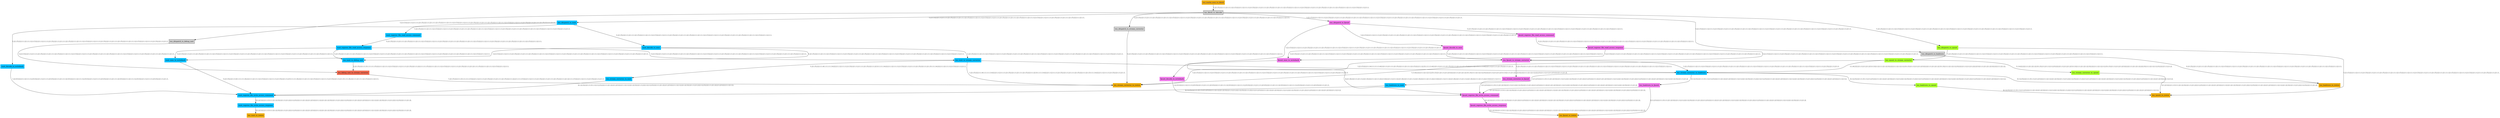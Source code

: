 
// Authors : Piyush P. Soni & Aswin Jith

// for fill colours:
// http://www.graphviz.org/doc/info/colors.html

digraph {

// for any node between start and end
node [    fill=cornflowerblue,
		fontcolor=black,
		shape=box,//diamond,
		style=filled];

// for start node
//cpu
teu_icache_mux_to_ifetch [   color=darkgoldenrod2,
				fontcolor=navy,
				label=teu_icache_mux_to_ifetch,
				shape=box];

teu_icache_mux_to_ifetch -> teu_ifetch_to_idecode [label= "1,2,1,5,2,2,1,1,2,1,1,1,2,1,5,2,2,1,1,2,1,1,1,2,1,5,2,2,1,1,2,1,1,1,2,1,5,2,2,1,1,2,1,1,1,2,1,5,2,2,1,1,2,1,1,1,2,1,5,2,2,1,1,2,1,1,1,2,1,5,2,2,1,1,2,1,1,1,2,1,5,2,2,1,1,2,1,1,1,2,1,5,2,2,1,1,2,1,1,"]

teu_ifetch_to_idecode -> teu_idispatch_to_stream_corrector [label= "1,2,1,5,2,2,1,1,2,1,1,1,2,1,5,2,2,1,1,2,1,1,1,2,1,5,2,2,1,1,2,1,1,1,2,1,5,2,2,1,1,2,1,1,1,2,1,5,2,2,1,1,2,1,1,1,2,1,5,2,2,1,1,2,1,1,1,2,1,5,2,2,1,1,2,1,1,1,2,1,5,2,2,1,1,2,1,1,1,2,1,5,2,2,1,1,2,1,1,"]
teu_ifetch_to_idecode -> teu_idispatch_to_debug_unit [label= "1,2,1,5,2,2,1,1,2,1,1,1,2,1,5,2,2,1,1,2,1,1,1,2,1,5,2,2,1,1,2,1,1,1,2,1,5,2,2,1,1,2,1,1,1,2,1,5,2,2,1,1,2,1,1,1,2,1,5,2,2,1,1,2,1,1,1,2,1,5,2,2,1,1,2,1,1,1,2,1,5,2,2,1,1,2,1,1,1,2,1,5,2,2,1,1,2,1,1,"]
teu_ifetch_to_idecode -> teu_idispatch_to_loadstore [label= "1,2,1,5,2,2,1,1,2,1,1,1,2,1,5,2,2,1,1,2,1,1,1,2,1,5,2,2,1,1,2,1,1,1,2,1,5,2,2,1,1,2,1,1,1,2,1,5,2,2,1,1,2,1,1,1,2,1,5,2,2,1,1,2,1,1,1,2,1,5,2,2,1,1,2,1,1,1,2,1,5,2,2,1,1,2,1,1,1,2,1,5,2,2,1,1,2,1,1,"]

node [    fill=white,	
		color=deepskyblue
		fontcolor=black,
		shape=box,//diamond,
		style=filled];

//iunit
teu_ifetch_to_idecode -> teu_idispatch_to_iunit [label= "1,2,1,5,2,2,1,1,2,1,1,1,2,1,5,2,2,1,1,2,1,1,1,2,1,5,2,2,1,1,2,1,1,1,2,1,5,2,2,1,1,2,1,1,1,2,1,5,2,2,1,1,2,1,1,1,2,1,5,2,2,1,1,2,1,1,1,2,1,5,2,2,1,1,2,1,1,1,2,1,5,2,2,1,1,2,1,1,1,2,1,5,2,2,1,1,2,1,1,"]
teu_idispatch_to_iunit -> iunit_decode_to_exec [label= "1,2,1,5,2,2,1,1,2,1,1,1,2,1,5,2,2,1,1,2,1,1,1,2,1,5,2,2,1,1,2,1,1,1,2,1,5,2,2,1,1,2,1,1,1,2,1,5,2,2,1,1,2,1,1,1,2,1,5,2,2,1,1,2,1,1,1,2,1,5,2,2,1,1,2,1,1,1,2,1,5,2,2,1,1,2,1,1,1,2,1,5,2,2,1,1,2,1,1,"]
teu_idispatch_to_iunit -> iunit_decode_to_writeback [label= "1,2,1,5,2,2,1,1,2,1,1,1,2,1,5,2,2,1,1,2,1,1,1,2,1,5,2,2,1,1,2,1,1,1,2,1,5,2,2,1,1,2,1,1,1,2,1,5,2,2,1,1,2,1,1,1,2,1,5,2,2,1,1,2,1,1,1,2,1,5,2,2,1,1,2,1,1,1,2,1,5,2,2,1,1,2,1,1,1,2,1,5,2,2,1,1,2,1,1,"]
teu_idispatch_to_iunit -> iunit_register_file_read_access_command [label= "1,2,1,5,2,2,1,1,2,1,1,1,2,1,5,2,2,1,1,2,1,1,1,2,1,5,2,2,1,1,2,1,1,1,2,1,5,2,2,1,1,2,1,1,1,2,1,5,2,2,1,1,2,1,1,1,2,1,5,2,2,1,1,2,1,1,1,2,1,5,2,2,1,1,2,1,1,1,2,1,5,2,2,1,1,2,1,1,1,2,1,5,2,2,1,1,2,1,1,"]

iunit_decode_to_exec -> iunit_exec_to_writeback [label= "1,2,1,5,2,2,1,1,2,1,1,1,2,1,5,2,2,1,1,2,1,1,1,2,1,5,2,2,1,1,2,1,1,1,2,1,5,2,2,1,1,2,1,1,1,2,1,5,2,2,1,1,2,1,1,1,2,1,5,2,2,1,1,2,1,1,1,2,1,5,2,2,1,1,2,1,1,1,2,1,5,2,2,1,1,2,1,1,1,2,1,5,2,2,1,1,2,1,1,"]
iunit_decode_to_exec -> teu_iunit_to_debug_unit [label= "1,2,1,5,2,2,1,1,2,1,1,1,2,1,5,2,2,1,1,2,1,1,1,2,1,5,2,2,1,1,2,1,1,1,2,1,5,2,2,1,1,2,1,1,1,2,1,5,2,2,1,1,2,1,1,1,2,1,5,2,2,1,1,2,1,1,1,2,1,5,2,2,1,1,2,1,1,1,2,1,5,2,2,1,1,2,1,1,1,2,1,5,2,2,1,1,2,1,1,"]
iunit_decode_to_exec -> teu_iunit_to_stream_corrector [label= "1,2,1,5,2,2,1,1,2,1,1,1,2,1,5,2,2,1,1,2,1,1,1,2,1,5,2,2,1,1,2,1,1,1,2,1,5,2,2,1,1,2,1,1,1,2,1,5,2,2,1,1,2,1,1,1,2,1,5,2,2,1,1,2,1,1,1,2,1,5,2,2,1,1,2,1,1,1,2,1,5,2,2,1,1,2,1,1,1,2,1,5,2,2,1,1,2,1,1,"]

iunit_register_file_read_access_response -> iunit_exec_to_writeback [label= "1,2,1,5,2,2,1,1,2,1,1,1,2,1,5,2,2,1,1,2,1,1,1,2,1,5,2,2,1,1,2,1,1,1,2,1,5,2,2,1,1,2,1,1,1,2,1,5,2,2,1,1,2,1,1,1,2,1,5,2,2,1,1,2,1,1,1,2,1,5,2,2,1,1,2,1,1,1,2,1,5,2,2,1,1,2,1,1,1,2,1,5,2,2,1,1,2,1,1,"]
iunit_register_file_read_access_command -> iunit_register_file_read_access_response [label= "1,2,1,5,2,2,1,1,2,1,1,1,2,1,5,2,2,1,1,2,1,1,1,2,1,5,2,2,1,1,2,1,1,1,2,1,5,2,2,1,1,2,1,1,1,2,1,5,2,2,1,1,2,1,1,1,2,1,5,2,2,1,1,2,1,1,1,2,1,5,2,2,1,1,2,1,1,1,2,1,5,2,2,1,1,2,1,1,1,2,1,5,2,2,1,1,2,1,1,"]

teu_iunit_to_stream_corrector -> teu_stream_corrector_to_iunit [label= "1,2,1,5,2,2,1,1,4,1,1,1,1,1,4,2,2,1,1,2,1,1,1,2,1,5,2,2,1,1,2,1,1,1,2,1,5,2,2,1,1,2,3,1,1,1,1,4,2,2,1,1,2,1,1,1,2,1,5,2,2,1,1,2,1,1,1,2,1,5,2,2,1,1,2,1,3,1,1,1,4,2,2,1,1,2,1,1,1,2,1,5,2,2,1,1,2,1,1,"]
teu_iunit_to_stream_corrector -> teu_stream_corrector_to_loadstore [label= "1,2,1,5,2,2,1,1,4,1,1,1,1,1,4,2,2,1,1,2,1,1,1,2,1,5,2,2,1,1,2,1,1,1,2,1,5,2,2,1,1,2,3,1,1,1,1,4,2,2,1,1,2,1,1,1,2,1,5,2,2,1,1,2,1,1,1,2,1,5,2,2,1,1,2,1,3,1,1,1,4,2,2,1,1,2,1,1,1,2,1,5,2,2,1,1,2,1,1,"]

teu_stream_corrector_to_loadstore -> teu_loadstore_to_iunit [label= "2,1,2,3,2,2,1,1,3,1,1,2,1,2,3,2,2,1,1,2,1,2,2,1,2,3,2,2,1,1,2,1,2,2,1,2,3,2,2,1,1,2,2,1,2,1,2,3,2,2,1,1,2,1,2,2,1,2,3,2,2,1,1,2,1,2,2,1,2,3,2,2,1,1,2,1,2,2,1,2,3,2,2,1,1,2,1,2,2,1,2,3,2,2,1,1,2,1,2,"]
teu_loadstore_to_iunit -> iunit_register_file_write_access_command [label= "2,1,2,3,2,2,1,1,3,1,1,2,1,2,3,2,2,1,1,2,1,2,2,1,2,3,2,2,1,1,2,1,2,2,1,2,3,2,2,1,1,2,2,1,2,1,2,3,2,2,1,1,2,1,2,2,1,2,3,2,2,1,1,2,1,2,2,1,2,3,2,2,1,1,2,1,2,2,1,2,3,2,2,1,1,2,1,2,2,1,2,3,2,2,1,1,2,1,2,"]

teu_stream_corrector_to_iunit -> iunit_register_file_write_access_command [label= "2,1,2,3,2,2,1,1,3,1,1,2,1,2,3,2,2,1,1,2,1,2,2,1,2,3,2,2,1,1,2,1,2,2,1,2,3,2,2,1,1,2,2,1,2,1,2,3,2,2,1,1,2,1,2,2,1,2,3,2,2,1,1,2,1,2,2,1,2,3,2,2,1,1,2,1,2,2,1,2,3,2,2,1,1,2,1,2,2,1,2,3,2,2,1,1,2,1,2,"]
iunit_register_file_write_access_command -> iunit_register_file_write_access_response [label= "2,1,2,3,2,2,1,1,3,1,1,2,1,2,3,2,2,1,1,2,1,2,2,1,2,3,2,2,1,1,2,1,2,2,1,2,3,2,2,1,1,2,2,1,2,1,2,3,2,2,1,1,2,1,2,2,1,2,3,2,2,1,1,2,1,2,2,1,2,3,2,2,1,1,2,1,2,2,1,2,3,2,2,1,1,2,1,2,2,1,2,3,2,2,1,1,2,1,2,"]
iunit_decode_to_writeback -> iunit_register_file_write_access_command [label= "1,2,3,3,2,2,1,1,2,1,1,1,2,3,3,2,2,1,1,2,1,1,1,2,3,3,2,2,1,1,2,1,1,1,2,3,3,2,2,1,1,2,1,1,1,2,3,3,2,2,1,1,2,1,1,1,2,3,3,2,2,1,1,2,1,1,1,2,3,3,2,2,1,1,2,1,1,1,2,3,3,2,2,1,1,2,1,1,1,2,3,3,2,2,1,1,2,1,1,"]

iunit_exec_to_writeback -> iunit_register_file_write_access_command [label= "1,2,1,5,2,2,1,1,4,1,1,1,1,1,4,2,2,1,1,2,1,1,1,2,1,5,2,2,1,1,2,1,1,1,2,1,5,2,2,1,1,2,3,1,1,1,1,4,2,2,1,1,2,1,1,1,2,1,5,2,2,1,1,2,1,1,1,2,1,5,2,2,1,1,2,1,3,1,1,1,4,2,2,1,1,2,1,1,1,2,1,5,2,2,1,1,2,1,1,"]
iunit_register_file_read_access_response -> teu_iunit_to_stream_corrector [label= "1,2,1,5,2,2,1,1,2,1,1,1,2,1,5,2,2,1,1,2,1,1,1,2,1,5,2,2,1,1,2,1,1,1,2,1,5,2,2,1,1,2,1,1,1,2,1,5,2,2,1,1,2,1,1,1,2,1,5,2,2,1,1,2,1,1,1,2,1,5,2,2,1,1,2,1,1,1,2,1,5,2,2,1,1,2,1,1,1,2,1,5,2,2,1,1,2,1,1,"]
iunit_register_file_read_access_response -> teu_iunit_to_debug_unit [label= "1,2,1,5,2,2,1,1,2,1,1,1,2,1,5,2,2,1,1,2,1,1,1,2,1,5,2,2,1,1,2,1,1,1,2,1,5,2,2,1,1,2,1,1,1,2,1,5,2,2,1,1,2,1,1,1,2,1,5,2,2,1,1,2,1,1,1,2,1,5,2,2,1,1,2,1,1,1,2,1,5,2,2,1,1,2,1,1,1,2,1,5,2,2,1,1,2,1,1,"]


node [    fill=white,	
		color=orchid2
		fontcolor=black,
		shape=box,//diamond,
		style=filled];

// fpunit
teu_ifetch_to_idecode -> teu_idispatch_to_fpunit [label= "1,2,1,5,2,2,1,1,2,1,1,1,2,1,5,2,2,1,1,2,1,1,1,2,1,5,2,2,1,1,2,1,1,1,2,1,5,2,2,1,1,2,1,1,1,2,1,5,2,2,1,1,2,1,1,1,2,1,5,2,2,1,1,2,1,1,1,2,1,5,2,2,1,1,2,1,1,1,2,1,5,2,2,1,1,2,1,1,1,2,1,5,2,2,1,1,2,1,1,"]

teu_idispatch_to_fpunit -> fpunit_decode_to_exec [label= "1,2,1,5,2,2,1,1,2,1,1,1,2,1,5,2,2,1,1,2,1,1,1,2,1,5,2,2,1,1,2,1,1,1,2,1,5,2,2,1,1,2,1,1,1,2,1,5,2,2,1,1,2,1,1,1,2,1,5,2,2,1,1,2,1,1,1,2,1,5,2,2,1,1,2,1,1,1,2,1,5,2,2,1,1,2,1,1,1,2,1,5,2,2,1,1,2,1,1,"]
teu_idispatch_to_fpunit -> fpunit_decode_to_writeback [label= "1,2,1,5,2,2,1,1,2,1,1,1,2,1,5,2,2,1,1,2,1,1,1,2,1,5,2,2,1,1,2,1,1,1,2,1,5,2,2,1,1,2,1,1,1,2,1,5,2,2,1,1,2,1,1,1,2,1,5,2,2,1,1,2,1,1,1,2,1,5,2,2,1,1,2,1,1,1,2,1,5,2,2,1,1,2,1,1,1,2,1,5,2,2,1,1,2,1,1,"]
teu_idispatch_to_fpunit -> fpunit_register_file_read_access_command [label= "1,2,1,5,2,2,1,1,2,1,1,1,2,1,5,2,2,1,1,2,1,1,1,2,1,5,2,2,1,1,2,1,1,1,2,1,5,2,2,1,1,2,1,1,1,2,1,5,2,2,1,1,2,1,1,1,2,1,5,2,2,1,1,2,1,1,1,2,1,5,2,2,1,1,2,1,1,1,2,1,5,2,2,1,1,2,1,1,1,2,1,5,2,2,1,1,2,1,1,"]

fpunit_decode_to_exec -> fpunit_exec_to_writeback [label= "1,2,1,5,2,2,1,1,2,1,1,1,2,1,5,2,2,1,1,2,1,1,1,2,1,5,2,2,1,1,2,1,1,1,2,1,5,2,2,1,1,2,1,1,1,2,1,5,2,2,1,1,2,1,1,1,2,1,5,2,2,1,1,2,1,1,1,2,1,5,2,2,1,1,2,1,1,1,2,1,5,2,2,1,1,2,1,1,1,2,1,5,2,2,1,1,2,1,1,"]
fpunit_decode_to_exec -> teu_fpunit_to_stream_corrector [label= "1,2,1,5,2,2,1,1,2,1,1,1,2,1,5,2,2,1,1,2,1,1,1,2,1,5,2,2,1,1,2,1,1,1,2,1,5,2,2,1,1,2,1,1,1,2,1,5,2,2,1,1,2,1,1,1,2,1,5,2,2,1,1,2,1,1,1,2,1,5,2,2,1,1,2,1,1,1,2,1,5,2,2,1,1,2,1,1,1,2,1,5,2,2,1,1,2,1,1,"]

fpunit_register_file_read_access_response -> fpunit_exec_to_writeback [label= "1,2,1,5,2,2,1,1,2,1,1,1,2,1,5,2,2,1,1,2,1,1,1,2,1,5,2,2,1,1,2,1,1,1,2,1,5,2,2,1,1,2,1,1,1,2,1,5,2,2,1,1,2,1,1,1,2,1,5,2,2,1,1,2,1,1,1,2,1,5,2,2,1,1,2,1,1,1,2,1,5,2,2,1,1,2,1,1,1,2,1,5,2,2,1,1,2,1,1,"]
fpunit_register_file_read_access_command -> fpunit_register_file_read_access_response [label= "1,2,1,5,2,2,1,1,2,1,1,1,2,1,5,2,2,1,1,2,1,1,1,2,1,5,2,2,1,1,2,1,1,1,2,1,5,2,2,1,1,2,1,1,1,2,1,5,2,2,1,1,2,1,1,1,2,1,5,2,2,1,1,2,1,1,1,2,1,5,2,2,1,1,2,1,1,1,2,1,5,2,2,1,1,2,1,1,1,2,1,5,2,2,1,1,2,1,1,"]

teu_fpunit_to_stream_corrector -> teu_stream_corrector_to_fpunit [label= "1,2,1,5,2,2,1,1,2,1,1,1,2,1,5,2,2,1,1,2,1,1,1,2,1,5,2,2,1,1,2,1,1,1,2,1,5,2,2,1,1,2,1,1,1,2,1,5,2,2,1,1,2,1,1,1,2,1,5,2,2,1,1,2,1,1,1,2,1,5,2,2,1,1,2,1,1,1,2,1,5,2,2,1,1,2,1,1,1,2,1,5,2,2,1,1,2,1,1,"]
teu_fpunit_to_stream_corrector -> teu_stream_corrector_to_loadstore [label= "1,2,1,5,2,2,1,1,2,1,1,1,2,1,5,2,2,1,1,2,1,1,1,2,1,5,2,2,1,1,2,1,1,1,2,1,5,2,2,1,1,2,1,1,1,2,1,5,2,2,1,1,2,1,1,1,2,1,5,2,2,1,1,2,1,1,1,2,1,5,2,2,1,1,2,1,1,1,2,1,5,2,2,1,1,2,1,1,1,2,1,5,2,2,1,1,2,1,1,"]

teu_stream_corrector_to_loadstore -> teu_loadstore_to_fpunit [label= "2,1,2,3,2,2,1,1,3,1,1,2,1,2,3,2,2,1,1,2,1,2,2,1,2,3,2,2,1,1,2,1,2,2,1,2,3,2,2,1,1,2,2,1,2,1,2,3,2,2,1,1,2,1,2,2,1,2,3,2,2,1,1,2,1,2,2,1,2,3,2,2,1,1,2,1,2,2,1,2,3,2,2,1,1,2,1,2,2,1,2,3,2,2,1,1,2,1,2,"]
teu_loadstore_to_fpunit -> fpunit_register_file_write_access_command [label= "2,1,2,3,2,2,1,1,3,1,1,2,1,2,3,2,2,1,1,2,1,2,2,1,2,3,2,2,1,1,2,1,2,2,1,2,3,2,2,1,1,2,2,1,2,1,2,3,2,2,1,1,2,1,2,2,1,2,3,2,2,1,1,2,1,2,2,1,2,3,2,2,1,1,2,1,2,2,1,2,3,2,2,1,1,2,1,2,2,1,2,3,2,2,1,1,2,1,2,"]

teu_stream_corrector_to_fpunit -> fpunit_register_file_write_access_command [label= "2,1,2,3,2,2,1,1,3,1,1,2,1,2,3,2,2,1,1,2,1,2,2,1,2,3,2,2,1,1,2,1,2,2,1,2,3,2,2,1,1,2,2,1,2,1,2,3,2,2,1,1,2,1,2,2,1,2,3,2,2,1,1,2,1,2,2,1,2,3,2,2,1,1,2,1,2,2,1,2,3,2,2,1,1,2,1,2,2,1,2,3,2,2,1,1,2,1,2,"]
fpunit_register_file_write_access_command -> fpunit_register_file_write_access_response [label= "2,1,2,3,2,2,1,1,3,1,1,2,1,2,3,2,2,1,1,2,1,2,2,1,2,3,2,2,1,1,2,1,2,2,1,2,3,2,2,1,1,2,2,1,2,1,2,3,2,2,1,1,2,1,2,2,1,2,3,2,2,1,1,2,1,2,2,1,2,3,2,2,1,1,2,1,2,2,1,2,3,2,2,1,1,2,1,2,2,1,2,3,2,2,1,1,2,1,2,"]
fpunit_decode_to_writeback -> fpunit_register_file_write_access_command [label= "1,2,3,3,2,2,1,1,2,1,1,1,2,3,3,2,2,1,1,2,1,1,1,2,3,3,2,2,1,1,2,1,1,1,2,3,3,2,2,1,1,2,1,1,1,2,3,3,2,2,1,1,2,1,1,1,2,3,3,2,2,1,1,2,1,1,1,2,3,3,2,2,1,1,2,1,1,1,2,3,3,2,2,1,1,2,1,1,1,2,3,3,2,2,1,1,2,1,1,"]

fpunit_exec_to_writeback -> fpunit_register_file_write_access_command [label= "2,2,1,4,2,2,1,1,2,1,1,2,2,1,4,2,2,1,1,2,1,1,2,2,1,4,2,2,1,1,2,1,1,2,2,1,4,2,2,1,1,2,1,1,2,2,1,4,2,2,1,1,2,1,1,2,2,1,4,2,2,1,1,2,1,1,2,2,1,4,2,2,1,1,2,1,1,2,2,1,4,2,2,1,1,2,1,1,2,2,1,4,2,2,1,1,2,1,1,"]
fpunit_register_file_read_access_response -> teu_fpunit_to_stream_corrector [label= "1,2,1,5,2,2,1,1,2,1,1,1,2,1,5,2,2,1,1,2,1,1,1,2,1,5,2,2,1,1,2,1,1,1,2,1,5,2,2,1,1,2,1,1,1,2,1,5,2,2,1,1,2,1,1,1,2,1,5,2,2,1,1,2,1,1,1,2,1,5,2,2,1,1,2,1,1,1,2,1,5,2,2,1,1,2,1,1,1,2,1,5,2,2,1,1,2,1,1,"]


node [    fill=white,	
		color=greenyellow
		fontcolor=black,
		shape=box,//diamond,
		style=filled];

// cpunit
teu_ifetch_to_idecode -> teu_idispatch_to_cpunit [label= "1,2,1,5,2,2,1,1,2,1,1,1,2,1,5,2,2,1,1,2,1,1,1,2,1,5,2,2,1,1,2,1,1,1,2,1,5,2,2,1,1,2,1,1,1,2,1,5,2,2,1,1,2,1,1,1,2,1,5,2,2,1,1,2,1,1,1,2,1,5,2,2,1,1,2,1,1,1,2,1,5,2,2,1,1,2,1,1,1,2,1,5,2,2,1,1,2,1,1,"]
teu_idispatch_to_cpunit -> teu_cpunit_to_stream_corrector [label= "1,2,1,5,2,2,1,1,2,1,1,1,2,1,5,2,2,1,1,2,1,1,1,2,1,5,2,2,1,1,2,1,1,1,2,1,5,2,2,1,1,2,1,1,1,2,1,5,2,2,1,1,2,1,1,1,2,1,5,2,2,1,1,2,1,1,1,2,1,5,2,2,1,1,2,1,1,1,2,1,5,2,2,1,1,2,1,1,1,2,1,5,2,2,1,1,2,1,1,"]
teu_cpunit_to_stream_corrector -> teu_stream_corrector_to_loadstore [label= "1,1,4,2,2,2,1,1,2,1,2,1,2,3,1,3,2,1,2,1,1,2,1,2,3,2,2,2,1,1,2,1,2,1,2,3,1,3,2,1,1,2,1,2,1,2,3,2,2,2,1,1,2,1,2,1,2,3,1,3,2,1,1,2,1,2,1,2,3,2,2,2,1,1,2,1,2,1,2,2,2,3,2,1,1,2,1,2,1,2,3,2,2,2,1,1,2,1,2,"]
teu_cpunit_to_stream_corrector -> teu_stream_corrector_to_cpunit [label= "1,1,4,2,2,2,1,1,2,1,2,1,2,3,1,3,2,1,2,1,1,2,1,2,3,2,2,2,1,1,2,1,2,1,2,3,1,3,2,1,1,2,1,2,1,2,3,2,2,2,1,1,2,1,2,1,2,3,1,3,2,1,1,2,1,2,1,2,3,2,2,2,1,1,2,1,2,1,2,2,2,3,2,1,1,2,1,2,1,2,3,2,2,2,1,1,2,1,2,"]
teu_stream_corrector_to_loadstore -> teu_loadstore_to_cpunit [label= "2,1,2,3,2,2,1,1,3,1,1,2,1,2,3,2,2,1,1,2,1,2,2,1,2,3,2,2,1,1,2,1,2,2,1,2,3,2,2,1,1,2,2,1,2,1,2,3,2,2,1,1,2,1,2,2,1,2,3,2,2,1,1,2,1,2,2,1,2,3,2,2,1,1,2,1,2,2,1,2,3,2,2,1,1,2,1,2,2,1,2,3,2,2,1,1,2,1,2,"]


node [    fill=white,	
		color=coral2
		fontcolor=black,
		shape=box,//diamond,
		style=filled];

// debug-unit

teu_idispatch_to_debug_unit -> teu_debug_unit_to_stream_corrector [label= "1,2,1,5,2,2,1,1,2,1,1,1,2,1,5,2,2,1,1,2,1,1,1,2,1,5,2,2,1,1,2,1,1,1,2,1,5,2,2,1,1,2,1,1,1,2,1,5,2,2,1,1,2,1,1,1,2,1,5,2,2,1,1,2,1,1,1,2,1,5,2,2,1,1,2,1,1,1,2,1,5,2,2,1,1,2,1,1,1,2,1,5,2,2,1,1,2,1,1,"]
teu_iunit_to_debug_unit -> teu_debug_unit_to_stream_corrector [label= "1,2,1,5,2,2,1,1,3,1,1,1,1,1,5,2,2,1,1,2,1,1,1,2,1,5,2,2,1,1,2,1,1,1,2,1,5,2,2,1,1,2,2,1,1,1,1,5,2,2,1,1,2,1,1,1,2,1,5,2,2,1,1,2,1,1,1,2,1,5,2,2,1,1,2,1,2,1,1,1,5,2,2,1,1,2,1,1,1,2,1,5,2,2,1,1,2,1,1,"]


node [    fill=white,	
		color=darkgoldenrod2
		fontcolor=black,
		shape=box,//diamond,
		style=filled];

// iretire
teu_cpunit_to_stream_corrector -> teu_stream_corrector_to_iretire [label= "1,1,4,2,2,2,1,1,2,1,2,1,2,3,1,3,2,1,2,1,1,2,1,2,3,2,2,2,1,1,2,1,2,1,2,3,1,3,2,1,1,2,1,2,1,2,3,2,2,2,1,1,2,1,2,1,2,3,1,3,2,1,1,2,1,2,1,2,3,2,2,2,1,1,2,1,2,1,2,2,2,3,2,1,1,2,1,2,1,2,3,2,2,2,1,1,2,1,2,"]
teu_debug_unit_to_stream_corrector -> teu_stream_corrector_to_iretire [label= "1,2,1,5,2,2,1,1,3,1,1,1,1,1,5,2,2,1,1,2,1,1,1,2,1,5,2,2,1,1,2,1,1,1,2,1,5,2,2,1,1,2,2,1,1,1,1,5,2,2,1,1,2,1,1,1,2,1,5,2,2,1,1,2,1,1,1,2,1,5,2,2,1,1,2,1,2,1,1,1,5,2,2,1,1,2,1,1,1,2,1,5,2,2,1,1,2,1,1,"]
teu_fpunit_to_stream_corrector -> teu_stream_corrector_to_iretire [label= "1,2,1,5,2,2,1,1,2,1,1,1,2,1,5,2,2,1,1,2,1,1,1,2,1,5,2,2,1,1,2,1,1,1,2,1,5,2,2,1,1,2,1,1,1,2,1,5,2,2,1,1,2,1,1,1,2,1,5,2,2,1,1,2,1,1,1,2,1,5,2,2,1,1,2,1,1,1,2,1,5,2,2,1,1,2,1,1,1,2,1,5,2,2,1,1,2,1,1,"]
teu_idispatch_to_stream_corrector -> teu_stream_corrector_to_iretire [label= "1,2,1,5,2,2,1,1,2,1,1,1,2,1,5,2,2,1,1,2,1,1,1,2,1,5,2,2,1,1,2,1,1,1,2,1,5,2,2,1,1,2,1,1,1,2,1,5,2,2,1,1,2,1,1,1,2,1,5,2,2,1,1,2,1,1,1,2,1,5,2,2,1,1,2,1,1,1,2,1,5,2,2,1,1,2,1,1,1,2,1,5,2,2,1,1,2,1,1,"]
teu_iunit_to_stream_corrector -> teu_stream_corrector_to_iretire [label= "1,2,1,5,2,2,1,1,4,1,1,1,1,1,4,2,2,1,1,2,1,1,1,2,1,5,2,2,1,1,2,1,1,1,2,1,5,2,2,1,1,2,3,1,1,1,1,4,2,2,1,1,2,1,1,1,2,1,5,2,2,1,1,2,1,1,1,2,1,5,2,2,1,1,2,1,3,1,1,1,4,2,2,1,1,2,1,1,1,2,1,5,2,2,1,1,2,1,1,"]

teu_idispatch_to_loadstore -> teu_loadstore_to_iretire [label= "1,2,1,5,2,2,1,1,2,1,1,1,2,1,5,2,2,1,1,2,1,1,1,2,1,5,2,2,1,1,2,1,1,1,2,1,5,2,2,1,1,2,1,1,1,2,1,5,2,2,1,1,2,1,1,1,2,1,5,2,2,1,1,2,1,1,1,2,1,5,2,2,1,1,2,1,1,1,2,1,5,2,2,1,1,2,1,1,1,2,1,5,2,2,1,1,2,1,1,"]
teu_stream_corrector_to_loadstore -> teu_loadstore_to_iretire [label= "2,1,2,3,2,2,1,1,3,1,1,2,1,2,3,2,2,1,1,2,1,2,2,1,2,3,2,2,1,1,2,1,2,2,1,2,3,2,2,1,1,2,2,1,2,1,2,3,2,2,1,1,2,1,2,2,1,2,3,2,2,1,1,2,1,2,2,1,2,3,2,2,1,1,2,1,2,2,1,2,3,2,2,1,1,2,1,2,2,1,2,3,2,2,1,1,2,1,2,"]

fpunit_register_file_write_access_response -> teu_fpunit_to_iretire [label= "2,1,2,3,2,2,1,1,3,1,1,2,1,2,3,2,2,1,1,2,1,2,2,1,2,3,2,2,1,1,2,1,2,2,1,2,3,2,2,1,1,2,2,1,2,1,2,3,2,2,1,1,2,1,2,2,1,2,3,2,2,1,1,2,1,2,2,1,2,3,2,2,1,1,2,1,2,2,1,2,3,2,2,1,1,2,1,2,2,1,2,3,2,2,1,1,2,1,2,"]
teu_loadstore_to_fpunit -> teu_fpunit_to_iretire [label= "2,1,2,3,2,2,1,1,3,1,1,2,1,2,3,2,2,1,1,2,1,2,2,1,2,3,2,2,1,1,2,1,2,2,1,2,3,2,2,1,1,2,2,1,2,1,2,3,2,2,1,1,2,1,2,2,1,2,3,2,2,1,1,2,1,2,2,1,2,3,2,2,1,1,2,1,2,2,1,2,3,2,2,1,1,2,1,2,2,1,2,3,2,2,1,1,2,1,2,"]

iunit_register_file_write_access_response -> teu_iunit_to_iretire [label= "2,1,2,3,2,2,1,1,3,1,1,2,1,2,3,2,2,1,1,2,1,2,2,1,2,3,2,2,1,1,2,1,2,2,1,2,3,2,2,1,1,2,2,1,2,1,2,3,2,2,1,1,2,1,2,2,1,2,3,2,2,1,1,2,1,2,2,1,2,3,2,2,1,1,2,1,2,2,1,2,3,2,2,1,1,2,1,2,2,1,2,3,2,2,1,1,2,1,2,"]
teu_loadstore_to_cpunit -> teu_cpunit_to_iretire [label= "2,1,2,3,2,2,1,1,3,1,1,2,1,2,3,2,2,1,1,2,1,2,2,1,2,3,2,2,1,1,2,1,2,2,1,2,3,2,2,1,1,2,2,1,2,1,2,3,2,2,1,1,2,1,2,2,1,2,3,2,2,1,1,2,1,2,2,1,2,3,2,2,1,1,2,1,2,2,1,2,3,2,2,1,1,2,1,2,2,1,2,3,2,2,1,1,2,1,2,"]
teu_stream_corrector_to_cpunit -> teu_cpunit_to_iretire [label= "2,1,2,3,2,2,1,1,3,1,1,2,1,2,3,2,2,1,1,2,1,2,2,1,2,3,2,2,1,1,2,1,2,2,1,2,3,2,2,1,1,2,2,1,2,1,2,3,2,2,1,1,2,1,2,2,1,2,3,2,2,1,1,2,1,2,2,1,2,3,2,2,1,1,2,1,2,2,1,2,3,2,2,1,1,2,1,2,2,1,2,3,2,2,1,1,2,1,2,"]
teu_idispatch_to_cpunit -> teu_cpunit_to_iretire [label= "1,2,1,5,2,2,1,1,2,1,1,1,2,1,5,2,2,1,1,2,1,1,1,2,1,5,2,2,1,1,2,1,1,1,2,1,5,2,2,1,1,2,1,1,1,2,1,5,2,2,1,1,2,1,1,1,2,1,5,2,2,1,1,2,1,1,1,2,1,5,2,2,1,1,2,1,1,1,2,1,5,2,2,1,1,2,1,1,1,2,1,5,2,2,1,1,2,1,1,"]


//////////////////////////////////////////////////////////////
//// to insert any special node between start and end
//Step3a [  style=filled,
//		fillcolor=grey80,
//		color=grey80,
//		shape=circle,
//		fontcolor=navy];
// for end node
//End [ shape=rectangle,
//	color=darkgoldenrod2,
//	fontcolor=navy];
//
//Step3 - > End [label=193];
}
